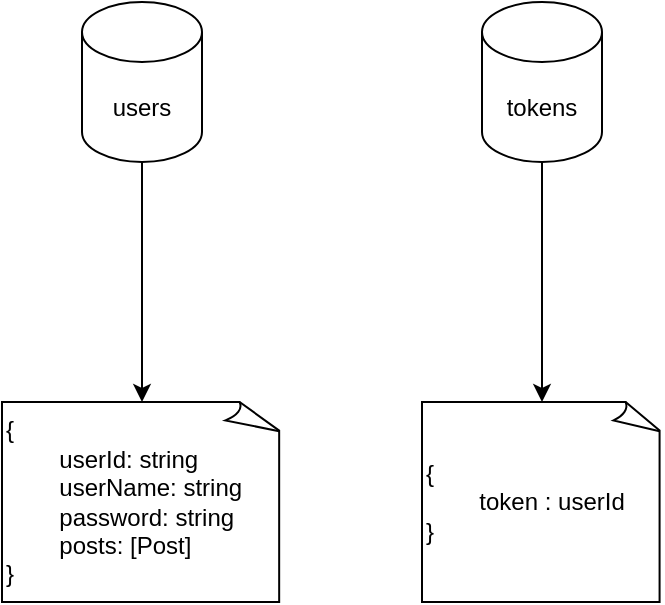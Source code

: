 <mxfile version="16.1.2" type="device"><diagram id="tLTj1aJQGc2bvmqwnbLZ" name="Page-1"><mxGraphModel dx="1102" dy="865" grid="1" gridSize="10" guides="1" tooltips="1" connect="1" arrows="1" fold="1" page="1" pageScale="1" pageWidth="850" pageHeight="1100" math="0" shadow="0"><root><mxCell id="0"/><mxCell id="1" parent="0"/><mxCell id="J-m5_eVCmdZXZNlEQoeZ-4" style="edgeStyle=orthogonalEdgeStyle;rounded=0;orthogonalLoop=1;jettySize=auto;html=1;entryX=0.5;entryY=0;entryDx=0;entryDy=0;entryPerimeter=0;" edge="1" parent="1" source="J-m5_eVCmdZXZNlEQoeZ-1" target="J-m5_eVCmdZXZNlEQoeZ-3"><mxGeometry relative="1" as="geometry"/></mxCell><mxCell id="J-m5_eVCmdZXZNlEQoeZ-1" value="users" style="shape=cylinder3;whiteSpace=wrap;html=1;boundedLbl=1;backgroundOutline=1;size=15;" vertex="1" parent="1"><mxGeometry x="110" y="110" width="60" height="80" as="geometry"/></mxCell><mxCell id="J-m5_eVCmdZXZNlEQoeZ-3" value="{&lt;br&gt;&lt;span style=&quot;white-space: pre&quot;&gt;&#9;&lt;/span&gt;userId: string&lt;br&gt;&lt;span style=&quot;white-space: pre&quot;&gt;&#9;&lt;/span&gt;userName: string&lt;br&gt;&lt;span style=&quot;white-space: pre&quot;&gt;&#9;&lt;/span&gt;password: string&lt;br&gt;&lt;span style=&quot;white-space: pre&quot;&gt;&#9;&lt;/span&gt;posts: [Post]&lt;br&gt;}" style="whiteSpace=wrap;html=1;shape=mxgraph.basic.document;align=left;" vertex="1" parent="1"><mxGeometry x="70" y="310" width="140" height="100" as="geometry"/></mxCell><mxCell id="J-m5_eVCmdZXZNlEQoeZ-7" style="edgeStyle=orthogonalEdgeStyle;rounded=0;orthogonalLoop=1;jettySize=auto;html=1;entryX=0.5;entryY=0;entryDx=0;entryDy=0;entryPerimeter=0;" edge="1" parent="1" source="J-m5_eVCmdZXZNlEQoeZ-5" target="J-m5_eVCmdZXZNlEQoeZ-6"><mxGeometry relative="1" as="geometry"/></mxCell><mxCell id="J-m5_eVCmdZXZNlEQoeZ-5" value="tokens" style="shape=cylinder3;whiteSpace=wrap;html=1;boundedLbl=1;backgroundOutline=1;size=15;" vertex="1" parent="1"><mxGeometry x="310" y="110" width="60" height="80" as="geometry"/></mxCell><mxCell id="J-m5_eVCmdZXZNlEQoeZ-6" value="{&lt;br&gt;&lt;span style=&quot;white-space: pre&quot;&gt;&#9;&lt;/span&gt;token : userId&lt;br&gt;}" style="whiteSpace=wrap;html=1;shape=mxgraph.basic.document;align=left;" vertex="1" parent="1"><mxGeometry x="280" y="310" width="120" height="100" as="geometry"/></mxCell></root></mxGraphModel></diagram></mxfile>